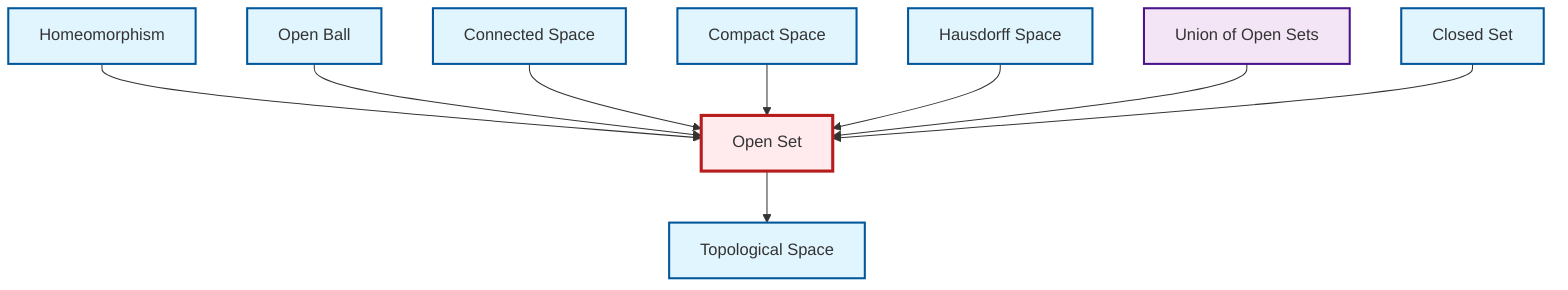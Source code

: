 graph TD
    classDef definition fill:#e1f5fe,stroke:#01579b,stroke-width:2px
    classDef theorem fill:#f3e5f5,stroke:#4a148c,stroke-width:2px
    classDef axiom fill:#fff3e0,stroke:#e65100,stroke-width:2px
    classDef example fill:#e8f5e9,stroke:#1b5e20,stroke-width:2px
    classDef current fill:#ffebee,stroke:#b71c1c,stroke-width:3px
    def-open-ball["Open Ball"]:::definition
    def-open-set["Open Set"]:::definition
    thm-union-open-sets["Union of Open Sets"]:::theorem
    def-homeomorphism["Homeomorphism"]:::definition
    def-topological-space["Topological Space"]:::definition
    def-closed-set["Closed Set"]:::definition
    def-hausdorff["Hausdorff Space"]:::definition
    def-compact["Compact Space"]:::definition
    def-connected["Connected Space"]:::definition
    def-homeomorphism --> def-open-set
    def-open-set --> def-topological-space
    def-open-ball --> def-open-set
    def-connected --> def-open-set
    def-compact --> def-open-set
    def-hausdorff --> def-open-set
    thm-union-open-sets --> def-open-set
    def-closed-set --> def-open-set
    class def-open-set current